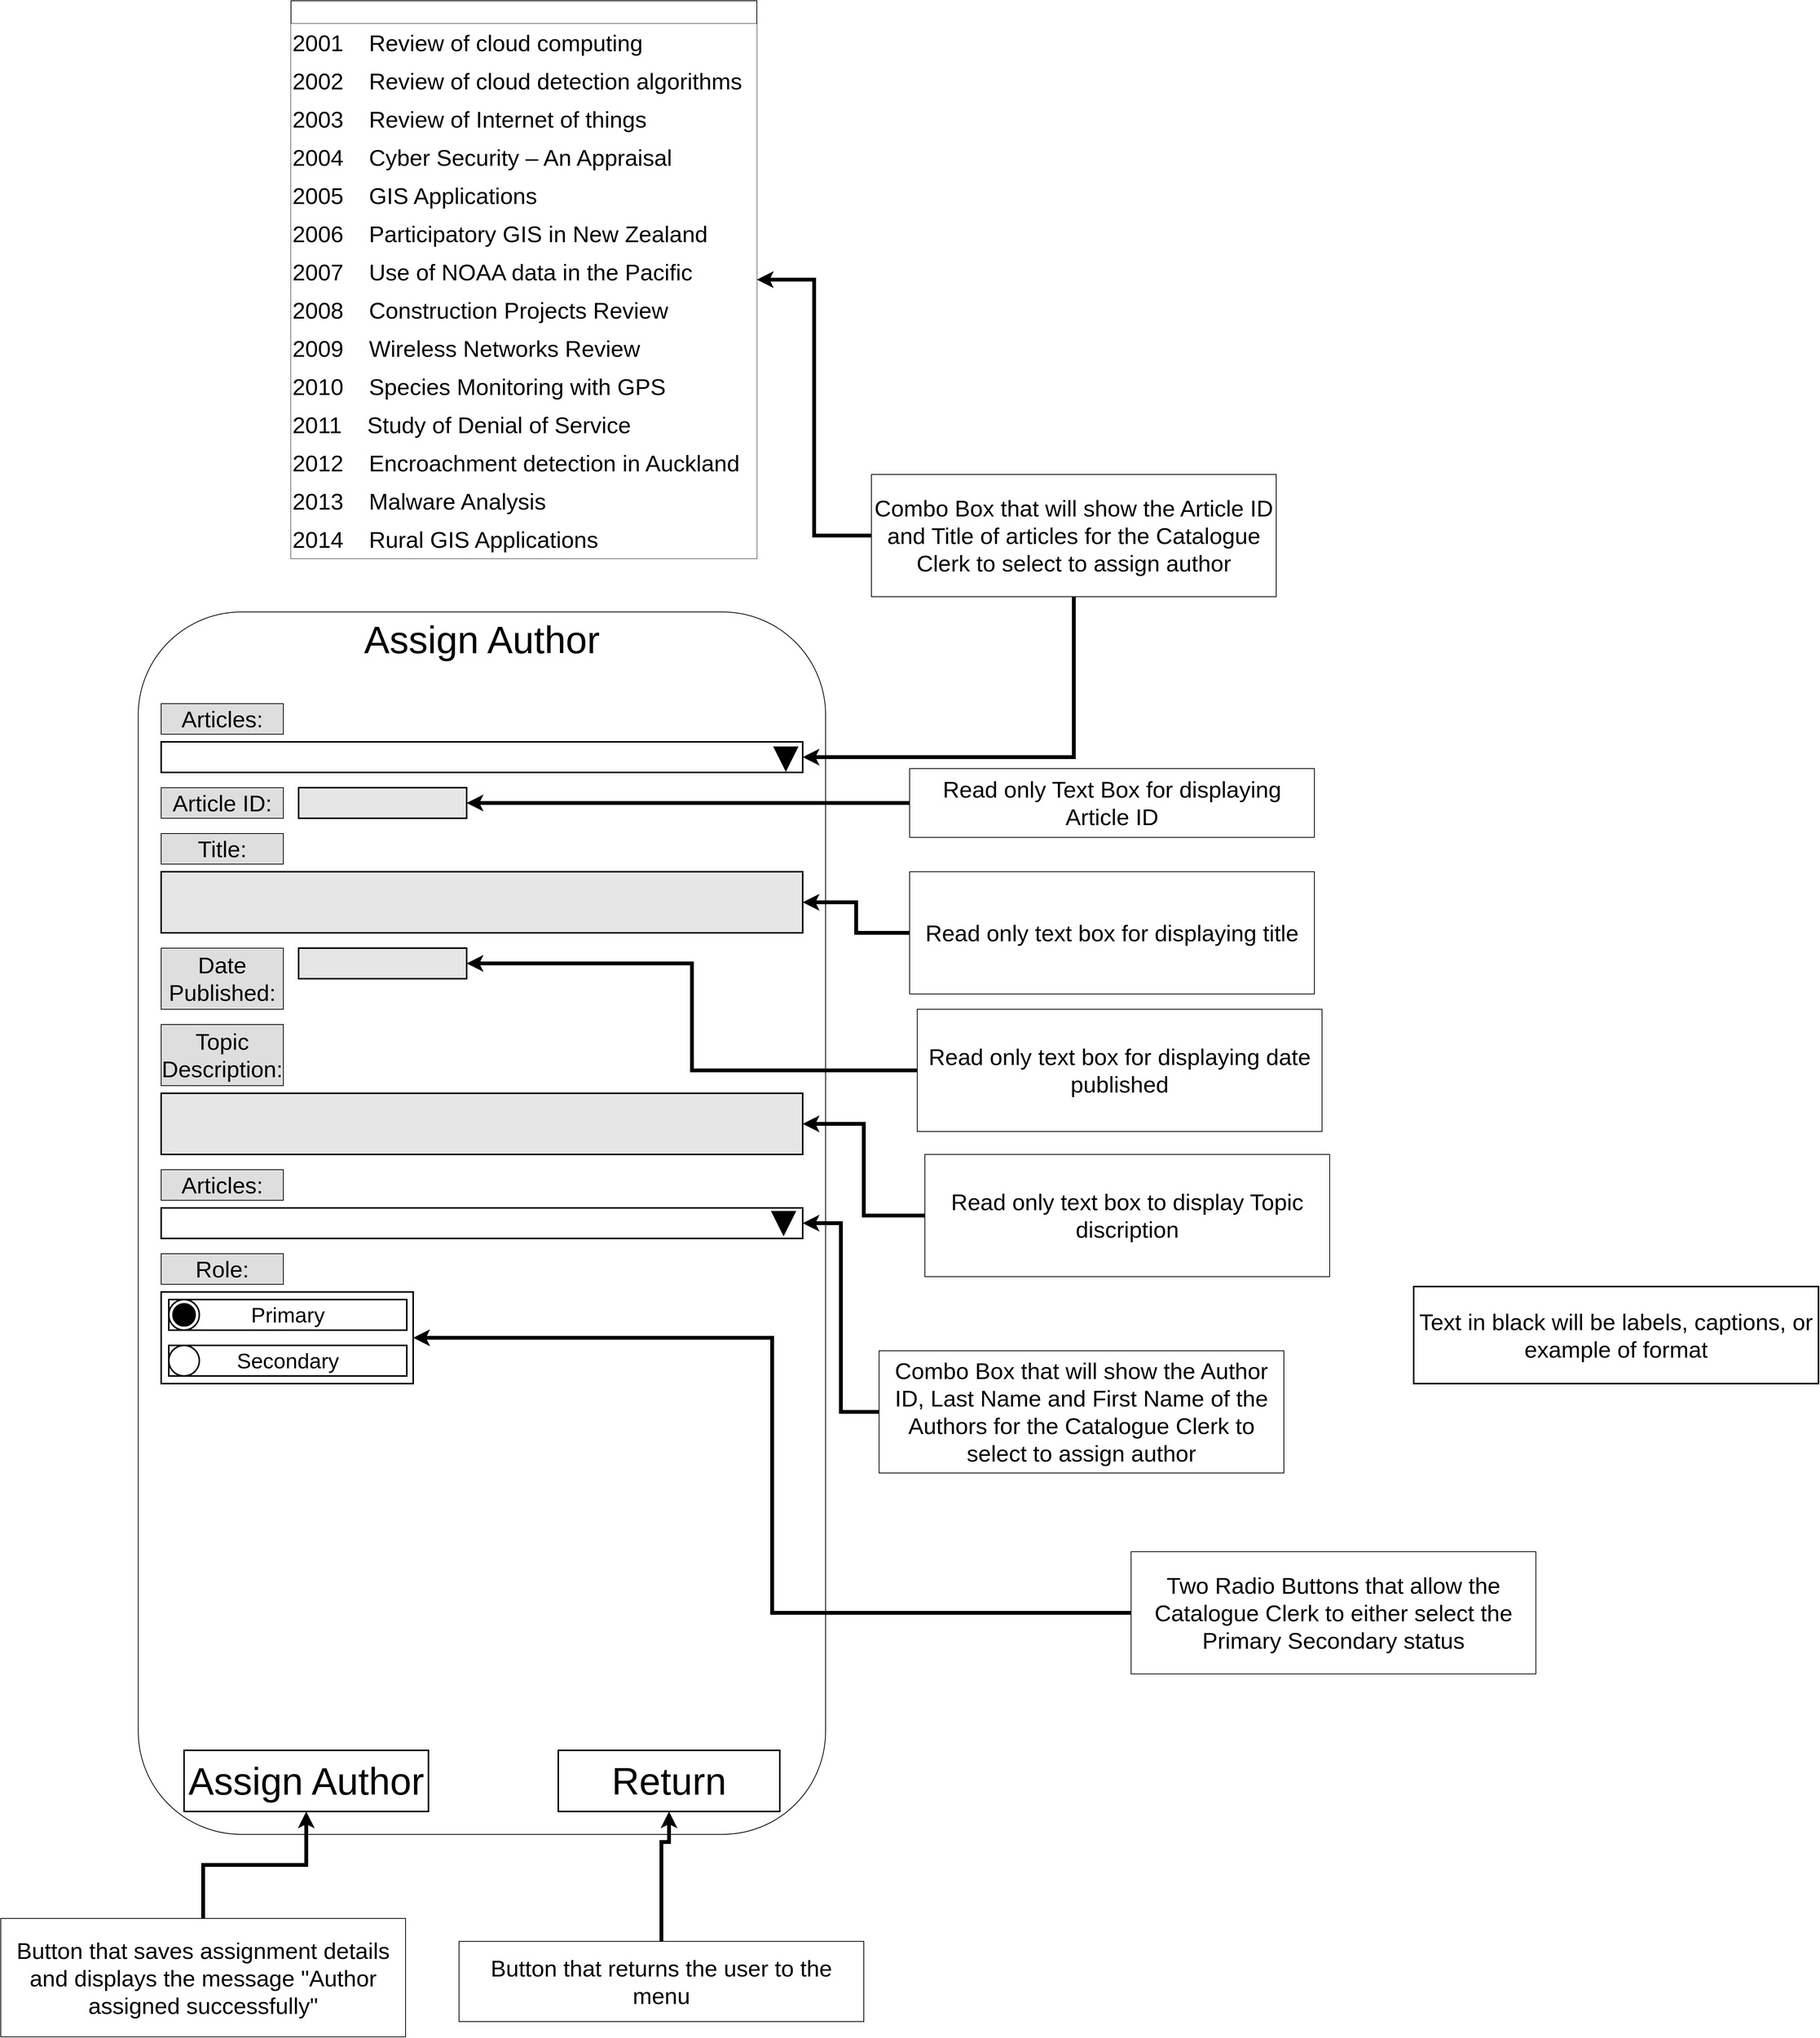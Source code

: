 <mxfile version="24.7.13">
  <diagram name="Page-1" id="N0Hd7t6T6hSaKdjdyGFI">
    <mxGraphModel dx="493" dy="3214" grid="1" gridSize="10" guides="1" tooltips="1" connect="1" arrows="1" fold="1" page="1" pageScale="1" pageWidth="1169" pageHeight="827" math="0" shadow="0">
      <root>
        <mxCell id="0" />
        <mxCell id="1" parent="0" />
        <mxCell id="vf4No_6lzSzimnj8tU26-1" value="Assign Author" style="rounded=1;whiteSpace=wrap;html=1;verticalAlign=top;fontSize=50;movable=0;resizable=0;rotatable=0;deletable=0;editable=0;locked=1;connectable=0;" vertex="1" parent="1">
          <mxGeometry x="2520" y="-300" width="900" height="1600" as="geometry" />
        </mxCell>
        <mxCell id="f4Jtz0p4KT4NomE1Ug3G-8" value="" style="rounded=0;whiteSpace=wrap;html=1;strokeColor=default;fontSize=28;align=left;strokeWidth=2;fillColor=#E6E6E6;" parent="1" vertex="1">
          <mxGeometry x="2550" y="40" width="840" height="80" as="geometry" />
        </mxCell>
        <mxCell id="f4Jtz0p4KT4NomE1Ug3G-38" value="" style="rounded=0;whiteSpace=wrap;html=1;fontSize=28;strokeWidth=2;fillColor=#E6E6E6;" parent="1" vertex="1">
          <mxGeometry x="2730" y="140" width="220" height="40" as="geometry" />
        </mxCell>
        <mxCell id="f4Jtz0p4KT4NomE1Ug3G-39" value="Title:" style="rounded=0;whiteSpace=wrap;html=1;fontSize=30;fillColor=#DEDEDE;" parent="1" vertex="1">
          <mxGeometry x="2550" y="-10" width="160" height="40" as="geometry" />
        </mxCell>
        <mxCell id="f4Jtz0p4KT4NomE1Ug3G-40" value="Articles:" style="rounded=0;whiteSpace=wrap;html=1;fontSize=30;fillColor=#DEDEDE;" parent="1" vertex="1">
          <mxGeometry x="2550" y="-180" width="160" height="40" as="geometry" />
        </mxCell>
        <mxCell id="f4Jtz0p4KT4NomE1Ug3G-46" value="Date &lt;br&gt;Published:" style="rounded=0;whiteSpace=wrap;html=1;fontSize=30;fillColor=#DEDEDE;" parent="1" vertex="1">
          <mxGeometry x="2550" y="140" width="160" height="80" as="geometry" />
        </mxCell>
        <mxCell id="f4Jtz0p4KT4NomE1Ug3G-47" value="Assign Author" style="rounded=0;whiteSpace=wrap;html=1;fontSize=50;strokeWidth=2;" parent="1" vertex="1">
          <mxGeometry x="2580" y="1190" width="320" height="80" as="geometry" />
        </mxCell>
        <mxCell id="f4Jtz0p4KT4NomE1Ug3G-48" value="Return" style="rounded=0;whiteSpace=wrap;html=1;fontSize=50;strokeWidth=2;" parent="1" vertex="1">
          <mxGeometry x="3070" y="1190" width="290" height="80" as="geometry" />
        </mxCell>
        <mxCell id="f4Jtz0p4KT4NomE1Ug3G-50" style="edgeStyle=orthogonalEdgeStyle;rounded=0;orthogonalLoop=1;jettySize=auto;html=1;fontSize=100;strokeWidth=5;exitX=0;exitY=0.5;exitDx=0;exitDy=0;entryX=0.5;entryY=1;entryDx=0;entryDy=0;" parent="1" source="f4Jtz0p4KT4NomE1Ug3G-49" target="f4Jtz0p4KT4NomE1Ug3G-48" edge="1">
          <mxGeometry relative="1" as="geometry">
            <Array as="points">
              <mxPoint x="3205" y="1492" />
              <mxPoint x="3205" y="1310" />
              <mxPoint x="3215" y="1310" />
            </Array>
          </mxGeometry>
        </mxCell>
        <mxCell id="f4Jtz0p4KT4NomE1Ug3G-49" value="Button that returns the user to the menu" style="rounded=0;whiteSpace=wrap;html=1;fontSize=30;" parent="1" vertex="1">
          <mxGeometry x="2940" y="1440" width="530" height="105" as="geometry" />
        </mxCell>
        <mxCell id="f4Jtz0p4KT4NomE1Ug3G-52" style="edgeStyle=orthogonalEdgeStyle;rounded=0;orthogonalLoop=1;jettySize=auto;html=1;entryX=0.5;entryY=1;entryDx=0;entryDy=0;strokeWidth=5;" parent="1" source="f4Jtz0p4KT4NomE1Ug3G-51" target="f4Jtz0p4KT4NomE1Ug3G-47" edge="1">
          <mxGeometry relative="1" as="geometry" />
        </mxCell>
        <mxCell id="f4Jtz0p4KT4NomE1Ug3G-51" value="Button that saves assignment details and displays the message &quot;Author assigned successfully&quot;" style="rounded=0;whiteSpace=wrap;html=1;fontSize=30;" parent="1" vertex="1">
          <mxGeometry x="2340" y="1410" width="530" height="155" as="geometry" />
        </mxCell>
        <mxCell id="zkrj8ikKc5orAXMIiYBu-2" style="edgeStyle=orthogonalEdgeStyle;rounded=0;orthogonalLoop=1;jettySize=auto;html=1;strokeWidth=5;entryX=1;entryY=0.5;entryDx=0;entryDy=0;exitX=0.5;exitY=1;exitDx=0;exitDy=0;" parent="1" source="zkrj8ikKc5orAXMIiYBu-1" target="f4Jtz0p4KT4NomE1Ug3G-3" edge="1">
          <mxGeometry relative="1" as="geometry">
            <mxPoint x="3580" y="-220" as="targetPoint" />
          </mxGeometry>
        </mxCell>
        <mxCell id="zkrj8ikKc5orAXMIiYBu-21" style="edgeStyle=orthogonalEdgeStyle;rounded=0;orthogonalLoop=1;jettySize=auto;html=1;entryX=1;entryY=0.5;entryDx=0;entryDy=0;strokeWidth=5;" parent="1" source="zkrj8ikKc5orAXMIiYBu-1" target="zkrj8ikKc5orAXMIiYBu-4" edge="1">
          <mxGeometry relative="1" as="geometry" />
        </mxCell>
        <mxCell id="zkrj8ikKc5orAXMIiYBu-1" value="Combo Box that will show the Article ID and Title of articles for the Catalogue Clerk to select to assign author" style="rounded=0;whiteSpace=wrap;html=1;fontSize=30;" parent="1" vertex="1">
          <mxGeometry x="3480" y="-480" width="530" height="160" as="geometry" />
        </mxCell>
        <mxCell id="zkrj8ikKc5orAXMIiYBu-4" value="" style="swimlane;fontStyle=0;childLayout=stackLayout;horizontal=1;startSize=30;horizontalStack=0;resizeParent=1;resizeParentMax=0;resizeLast=0;collapsible=1;marginBottom=0;whiteSpace=wrap;html=1;fontSize=30;align=left;fillColor=default;" parent="1" vertex="1">
          <mxGeometry x="2720" y="-1100" width="610" height="730" as="geometry">
            <mxRectangle x="1800" y="340" width="90" height="50" as="alternateBounds" />
          </mxGeometry>
        </mxCell>
        <mxCell id="vf4No_6lzSzimnj8tU26-43" value="2001&amp;nbsp;&amp;nbsp;&amp;nbsp; Review of cloud computing&amp;nbsp;&amp;nbsp;&amp;nbsp; " style="text;html=1;align=left;verticalAlign=middle;resizable=0;points=[];autosize=1;strokeColor=none;fillColor=default;fontSize=30;" vertex="1" parent="zkrj8ikKc5orAXMIiYBu-4">
          <mxGeometry y="30" width="610" height="50" as="geometry" />
        </mxCell>
        <mxCell id="vf4No_6lzSzimnj8tU26-42" value="2002&amp;nbsp;&amp;nbsp;&amp;nbsp; Review of cloud detection algorithms" style="text;html=1;align=left;verticalAlign=middle;resizable=0;points=[];autosize=1;strokeColor=none;fillColor=default;fontSize=30;" vertex="1" parent="zkrj8ikKc5orAXMIiYBu-4">
          <mxGeometry y="80" width="610" height="50" as="geometry" />
        </mxCell>
        <mxCell id="vf4No_6lzSzimnj8tU26-41" value="2003&amp;nbsp;&amp;nbsp;&amp;nbsp; Review of Internet of things" style="text;html=1;align=left;verticalAlign=middle;resizable=0;points=[];autosize=1;strokeColor=none;fillColor=default;fontSize=30;" vertex="1" parent="zkrj8ikKc5orAXMIiYBu-4">
          <mxGeometry y="130" width="610" height="50" as="geometry" />
        </mxCell>
        <mxCell id="vf4No_6lzSzimnj8tU26-40" value="2004&amp;nbsp;&amp;nbsp;&amp;nbsp; Cyber Security – An Appraisal" style="text;html=1;align=left;verticalAlign=middle;resizable=0;points=[];autosize=1;strokeColor=none;fillColor=default;fontSize=30;" vertex="1" parent="zkrj8ikKc5orAXMIiYBu-4">
          <mxGeometry y="180" width="610" height="50" as="geometry" />
        </mxCell>
        <mxCell id="vf4No_6lzSzimnj8tU26-37" value="2005&amp;nbsp;&amp;nbsp;&amp;nbsp; GIS Applications" style="text;html=1;align=left;verticalAlign=middle;resizable=0;points=[];autosize=1;strokeColor=none;fillColor=default;fontSize=30;" vertex="1" parent="zkrj8ikKc5orAXMIiYBu-4">
          <mxGeometry y="230" width="610" height="50" as="geometry" />
        </mxCell>
        <mxCell id="vf4No_6lzSzimnj8tU26-38" value="2006&amp;nbsp;&amp;nbsp;&amp;nbsp; Participatory GIS in New Zealand&amp;nbsp;&amp;nbsp;&amp;nbsp; " style="text;html=1;align=left;verticalAlign=middle;resizable=0;points=[];autosize=1;strokeColor=none;fillColor=default;fontSize=30;" vertex="1" parent="zkrj8ikKc5orAXMIiYBu-4">
          <mxGeometry y="280" width="610" height="50" as="geometry" />
        </mxCell>
        <mxCell id="zkrj8ikKc5orAXMIiYBu-12" value="2007&amp;nbsp;&amp;nbsp;&amp;nbsp; Use of NOAA data in the Pacific" style="text;html=1;align=left;verticalAlign=middle;resizable=0;points=[];autosize=1;strokeColor=none;fillColor=default;fontSize=30;" parent="zkrj8ikKc5orAXMIiYBu-4" vertex="1">
          <mxGeometry y="330" width="610" height="50" as="geometry" />
        </mxCell>
        <mxCell id="zkrj8ikKc5orAXMIiYBu-11" value="2008    Construction Projects Review" style="text;html=1;align=left;verticalAlign=middle;resizable=0;points=[];autosize=1;strokeColor=none;fillColor=default;fontSize=30;" parent="zkrj8ikKc5orAXMIiYBu-4" vertex="1">
          <mxGeometry y="380" width="610" height="50" as="geometry" />
        </mxCell>
        <mxCell id="zkrj8ikKc5orAXMIiYBu-14" value="2009    Wireless Networks Review" style="text;html=1;align=left;verticalAlign=middle;resizable=0;points=[];autosize=1;strokeColor=none;fillColor=default;fontSize=30;" parent="zkrj8ikKc5orAXMIiYBu-4" vertex="1">
          <mxGeometry y="430" width="610" height="50" as="geometry" />
        </mxCell>
        <mxCell id="zkrj8ikKc5orAXMIiYBu-15" value="2010    Species Monitoring with GPS" style="text;html=1;align=left;verticalAlign=middle;resizable=0;points=[];autosize=1;strokeColor=none;fillColor=default;fontSize=30;" parent="zkrj8ikKc5orAXMIiYBu-4" vertex="1">
          <mxGeometry y="480" width="610" height="50" as="geometry" />
        </mxCell>
        <mxCell id="zkrj8ikKc5orAXMIiYBu-17" value="2011    Study of Denial of Service" style="text;html=1;align=left;verticalAlign=middle;resizable=0;points=[];autosize=1;strokeColor=none;fillColor=default;fontSize=30;" parent="zkrj8ikKc5orAXMIiYBu-4" vertex="1">
          <mxGeometry y="530" width="610" height="50" as="geometry" />
        </mxCell>
        <mxCell id="zkrj8ikKc5orAXMIiYBu-18" value="2012    Encroachment detection in Auckland" style="text;html=1;align=left;verticalAlign=middle;resizable=0;points=[];autosize=1;strokeColor=none;fillColor=default;fontSize=30;" parent="zkrj8ikKc5orAXMIiYBu-4" vertex="1">
          <mxGeometry y="580" width="610" height="50" as="geometry" />
        </mxCell>
        <mxCell id="zkrj8ikKc5orAXMIiYBu-19" value="2013    Malware Analysis" style="text;html=1;align=left;verticalAlign=middle;resizable=0;points=[];autosize=1;strokeColor=none;fillColor=default;fontSize=30;" parent="zkrj8ikKc5orAXMIiYBu-4" vertex="1">
          <mxGeometry y="630" width="610" height="50" as="geometry" />
        </mxCell>
        <mxCell id="zkrj8ikKc5orAXMIiYBu-16" value="2014    Rural GIS Applications" style="text;html=1;align=left;verticalAlign=middle;resizable=0;points=[];autosize=1;strokeColor=none;fillColor=default;fontSize=30;" parent="zkrj8ikKc5orAXMIiYBu-4" vertex="1">
          <mxGeometry y="680" width="610" height="50" as="geometry" />
        </mxCell>
        <mxCell id="zkrj8ikKc5orAXMIiYBu-23" style="edgeStyle=orthogonalEdgeStyle;rounded=0;orthogonalLoop=1;jettySize=auto;html=1;entryX=1;entryY=0.5;entryDx=0;entryDy=0;strokeWidth=5;exitX=0;exitY=0.5;exitDx=0;exitDy=0;" parent="1" source="zkrj8ikKc5orAXMIiYBu-22" edge="1" target="f4Jtz0p4KT4NomE1Ug3G-8">
          <mxGeometry relative="1" as="geometry">
            <Array as="points" />
            <mxPoint x="2700" y="450" as="sourcePoint" />
            <mxPoint x="1540" y="230" as="targetPoint" />
          </mxGeometry>
        </mxCell>
        <mxCell id="zkrj8ikKc5orAXMIiYBu-22" value="Read only text box for displaying title" style="rounded=0;whiteSpace=wrap;html=1;fontSize=30;" parent="1" vertex="1">
          <mxGeometry x="3530" y="40" width="530" height="160" as="geometry" />
        </mxCell>
        <mxCell id="vf4No_6lzSzimnj8tU26-20" style="edgeStyle=orthogonalEdgeStyle;rounded=0;orthogonalLoop=1;jettySize=auto;html=1;entryX=1;entryY=0.5;entryDx=0;entryDy=0;strokeWidth=5;" edge="1" parent="1" source="zkrj8ikKc5orAXMIiYBu-31" target="f4Jtz0p4KT4NomE1Ug3G-38">
          <mxGeometry relative="1" as="geometry" />
        </mxCell>
        <mxCell id="zkrj8ikKc5orAXMIiYBu-31" value="Read only text box for displaying date published" style="rounded=0;whiteSpace=wrap;html=1;fontSize=30;" parent="1" vertex="1">
          <mxGeometry x="3540" y="220" width="530" height="160" as="geometry" />
        </mxCell>
        <mxCell id="zkrj8ikKc5orAXMIiYBu-33" value="Text in black will be labels, captions, or example of format" style="rounded=0;whiteSpace=wrap;html=1;fontSize=30;strokeWidth=2;" parent="1" vertex="1">
          <mxGeometry x="4190" y="583" width="530" height="127" as="geometry" />
        </mxCell>
        <mxCell id="RjwAec6_66TozSnkLIB1-1" value="Article ID:" style="rounded=0;whiteSpace=wrap;html=1;fontSize=30;fillColor=#DEDEDE;" parent="1" vertex="1">
          <mxGeometry x="2550" y="-70" width="160" height="40" as="geometry" />
        </mxCell>
        <mxCell id="RjwAec6_66TozSnkLIB1-2" value="" style="rounded=0;whiteSpace=wrap;html=1;strokeColor=default;fontSize=28;align=left;strokeWidth=2;fillColor=#E6E6E6;" parent="1" vertex="1">
          <mxGeometry x="2730" y="-70" width="220" height="40" as="geometry" />
        </mxCell>
        <mxCell id="RjwAec6_66TozSnkLIB1-9" value="Topic Description:" style="rounded=0;whiteSpace=wrap;html=1;fontSize=30;fillColor=#DEDEDE;" parent="1" vertex="1">
          <mxGeometry x="2550" y="240" width="160" height="80" as="geometry" />
        </mxCell>
        <mxCell id="RjwAec6_66TozSnkLIB1-15" style="edgeStyle=orthogonalEdgeStyle;rounded=0;orthogonalLoop=1;jettySize=auto;html=1;strokeWidth=5;" parent="1" source="RjwAec6_66TozSnkLIB1-14" target="RjwAec6_66TozSnkLIB1-8" edge="1">
          <mxGeometry relative="1" as="geometry" />
        </mxCell>
        <mxCell id="RjwAec6_66TozSnkLIB1-14" value="Read only text box to display Topic discription" style="rounded=0;whiteSpace=wrap;html=1;fontSize=30;" parent="1" vertex="1">
          <mxGeometry x="3550" y="410" width="530" height="160" as="geometry" />
        </mxCell>
        <mxCell id="RjwAec6_66TozSnkLIB1-17" style="edgeStyle=orthogonalEdgeStyle;rounded=0;orthogonalLoop=1;jettySize=auto;html=1;exitX=0;exitY=0.5;exitDx=0;exitDy=0;entryX=1;entryY=0.5;entryDx=0;entryDy=0;strokeWidth=5;" parent="1" source="RjwAec6_66TozSnkLIB1-16" target="RjwAec6_66TozSnkLIB1-2" edge="1">
          <mxGeometry relative="1" as="geometry" />
        </mxCell>
        <mxCell id="RjwAec6_66TozSnkLIB1-16" value="Read only Text Box for displaying Article ID" style="rounded=0;whiteSpace=wrap;html=1;fontSize=30;" parent="1" vertex="1">
          <mxGeometry x="3530" y="-95" width="530" height="90" as="geometry" />
        </mxCell>
        <mxCell id="vf4No_6lzSzimnj8tU26-14" value="" style="group" vertex="1" connectable="0" parent="1">
          <mxGeometry x="2550" y="-130" width="970" height="40" as="geometry" />
        </mxCell>
        <mxCell id="f4Jtz0p4KT4NomE1Ug3G-3" value="" style="rounded=0;whiteSpace=wrap;html=1;fontSize=28;align=left;strokeWidth=2;" parent="vf4No_6lzSzimnj8tU26-14" vertex="1">
          <mxGeometry width="840" height="40" as="geometry" />
        </mxCell>
        <mxCell id="f4Jtz0p4KT4NomE1Ug3G-4" value="" style="triangle;whiteSpace=wrap;html=1;rotation=90;fillColor=#000000;strokeWidth=2;" parent="vf4No_6lzSzimnj8tU26-14" vertex="1">
          <mxGeometry x="802.94" y="7.06" width="30" height="30" as="geometry" />
        </mxCell>
        <mxCell id="RjwAec6_66TozSnkLIB1-8" value="" style="rounded=0;whiteSpace=wrap;html=1;strokeColor=default;fontSize=28;align=left;strokeWidth=2;fillColor=#E6E6E6;" parent="1" vertex="1">
          <mxGeometry x="2550" y="330" width="840" height="80" as="geometry" />
        </mxCell>
        <mxCell id="vf4No_6lzSzimnj8tU26-21" value="Articles:" style="rounded=0;whiteSpace=wrap;html=1;fontSize=30;fillColor=#DEDEDE;" vertex="1" parent="1">
          <mxGeometry x="2550" y="430" width="160" height="40" as="geometry" />
        </mxCell>
        <mxCell id="vf4No_6lzSzimnj8tU26-24" value="" style="group" vertex="1" connectable="0" parent="1">
          <mxGeometry x="2550" y="480" width="840" height="40" as="geometry" />
        </mxCell>
        <mxCell id="vf4No_6lzSzimnj8tU26-22" value="" style="rounded=0;whiteSpace=wrap;html=1;fontSize=28;align=left;strokeWidth=2;" vertex="1" parent="vf4No_6lzSzimnj8tU26-24">
          <mxGeometry width="840" height="40" as="geometry" />
        </mxCell>
        <mxCell id="vf4No_6lzSzimnj8tU26-23" value="" style="triangle;whiteSpace=wrap;html=1;rotation=90;fillColor=#000000;strokeWidth=2;" vertex="1" parent="vf4No_6lzSzimnj8tU26-24">
          <mxGeometry x="800" y="5.0" width="30" height="30" as="geometry" />
        </mxCell>
        <mxCell id="vf4No_6lzSzimnj8tU26-34" value="" style="group" vertex="1" connectable="0" parent="1">
          <mxGeometry x="2550" y="590" width="330" height="120" as="geometry" />
        </mxCell>
        <mxCell id="vf4No_6lzSzimnj8tU26-31" value="" style="whiteSpace=wrap;html=1;strokeWidth=2;" vertex="1" parent="vf4No_6lzSzimnj8tU26-34">
          <mxGeometry width="330" height="120" as="geometry" />
        </mxCell>
        <mxCell id="vf4No_6lzSzimnj8tU26-32" value="" style="group" vertex="1" connectable="0" parent="vf4No_6lzSzimnj8tU26-34">
          <mxGeometry x="10" y="10" width="311.63" height="40" as="geometry" />
        </mxCell>
        <mxCell id="vf4No_6lzSzimnj8tU26-6" value="Primary" style="rounded=0;whiteSpace=wrap;html=1;fontSize=28;align=center;strokeWidth=2;" vertex="1" parent="vf4No_6lzSzimnj8tU26-32">
          <mxGeometry width="311.63" height="40" as="geometry" />
        </mxCell>
        <mxCell id="vf4No_6lzSzimnj8tU26-25" value="" style="ellipse;whiteSpace=wrap;html=1;aspect=fixed;fontSize=28;align=center;strokeWidth=2;" vertex="1" parent="vf4No_6lzSzimnj8tU26-32">
          <mxGeometry width="40" height="40" as="geometry" />
        </mxCell>
        <mxCell id="vf4No_6lzSzimnj8tU26-27" value="" style="ellipse;whiteSpace=wrap;html=1;aspect=fixed;fillColor=#000000;" vertex="1" parent="vf4No_6lzSzimnj8tU26-32">
          <mxGeometry x="5" y="5" width="30" height="30" as="geometry" />
        </mxCell>
        <mxCell id="vf4No_6lzSzimnj8tU26-33" value="" style="group" vertex="1" connectable="0" parent="vf4No_6lzSzimnj8tU26-34">
          <mxGeometry x="10" y="70" width="311.63" height="40" as="geometry" />
        </mxCell>
        <mxCell id="vf4No_6lzSzimnj8tU26-28" value="Secondary" style="rounded=0;whiteSpace=wrap;html=1;fontSize=28;align=center;strokeWidth=2;" vertex="1" parent="vf4No_6lzSzimnj8tU26-33">
          <mxGeometry width="311.63" height="40" as="geometry" />
        </mxCell>
        <mxCell id="vf4No_6lzSzimnj8tU26-29" value="" style="ellipse;whiteSpace=wrap;html=1;aspect=fixed;fontSize=28;align=center;strokeWidth=2;" vertex="1" parent="vf4No_6lzSzimnj8tU26-33">
          <mxGeometry width="40" height="40" as="geometry" />
        </mxCell>
        <mxCell id="vf4No_6lzSzimnj8tU26-35" value="Role:" style="rounded=0;whiteSpace=wrap;html=1;fontSize=30;fillColor=#DEDEDE;" vertex="1" parent="1">
          <mxGeometry x="2550" y="540" width="160" height="40" as="geometry" />
        </mxCell>
        <mxCell id="vf4No_6lzSzimnj8tU26-45" style="edgeStyle=orthogonalEdgeStyle;rounded=0;orthogonalLoop=1;jettySize=auto;html=1;entryX=1;entryY=0.5;entryDx=0;entryDy=0;strokeWidth=5;" edge="1" parent="1" source="vf4No_6lzSzimnj8tU26-44" target="vf4No_6lzSzimnj8tU26-22">
          <mxGeometry relative="1" as="geometry" />
        </mxCell>
        <mxCell id="vf4No_6lzSzimnj8tU26-44" value="Combo Box that will show the Author ID, Last Name and First Name of the Authors for the Catalogue Clerk to select to assign author" style="rounded=0;whiteSpace=wrap;html=1;fontSize=30;" vertex="1" parent="1">
          <mxGeometry x="3490" y="667" width="530" height="160" as="geometry" />
        </mxCell>
        <mxCell id="vf4No_6lzSzimnj8tU26-47" style="edgeStyle=orthogonalEdgeStyle;rounded=0;orthogonalLoop=1;jettySize=auto;html=1;entryX=1;entryY=0.5;entryDx=0;entryDy=0;strokeWidth=5;" edge="1" parent="1" source="vf4No_6lzSzimnj8tU26-46" target="vf4No_6lzSzimnj8tU26-31">
          <mxGeometry relative="1" as="geometry">
            <mxPoint x="2860" y="650" as="targetPoint" />
          </mxGeometry>
        </mxCell>
        <mxCell id="vf4No_6lzSzimnj8tU26-46" value="Two Radio Buttons that allow the Catalogue Clerk to either select the Primary Secondary status " style="rounded=0;whiteSpace=wrap;html=1;fontSize=30;strokeWidth=1;" vertex="1" parent="1">
          <mxGeometry x="3820" y="930" width="530" height="160" as="geometry" />
        </mxCell>
      </root>
    </mxGraphModel>
  </diagram>
</mxfile>
